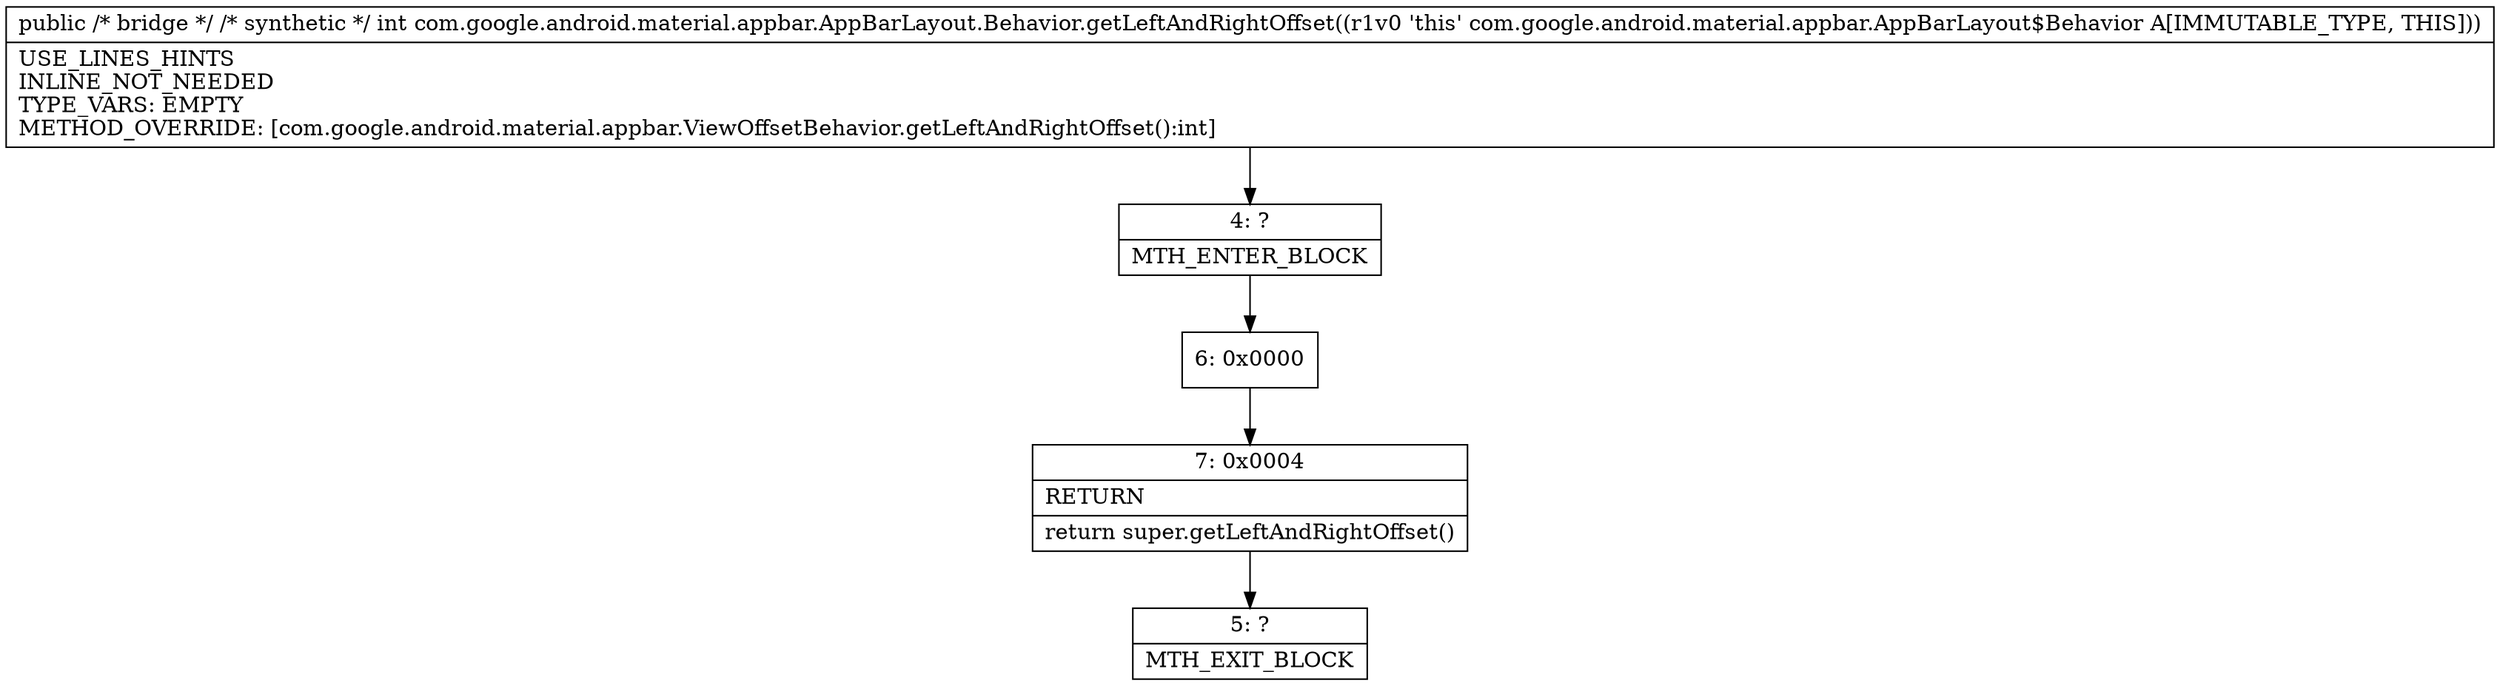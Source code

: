 digraph "CFG forcom.google.android.material.appbar.AppBarLayout.Behavior.getLeftAndRightOffset()I" {
Node_4 [shape=record,label="{4\:\ ?|MTH_ENTER_BLOCK\l}"];
Node_6 [shape=record,label="{6\:\ 0x0000}"];
Node_7 [shape=record,label="{7\:\ 0x0004|RETURN\l|return super.getLeftAndRightOffset()\l}"];
Node_5 [shape=record,label="{5\:\ ?|MTH_EXIT_BLOCK\l}"];
MethodNode[shape=record,label="{public \/* bridge *\/ \/* synthetic *\/ int com.google.android.material.appbar.AppBarLayout.Behavior.getLeftAndRightOffset((r1v0 'this' com.google.android.material.appbar.AppBarLayout$Behavior A[IMMUTABLE_TYPE, THIS]))  | USE_LINES_HINTS\lINLINE_NOT_NEEDED\lTYPE_VARS: EMPTY\lMETHOD_OVERRIDE: [com.google.android.material.appbar.ViewOffsetBehavior.getLeftAndRightOffset():int]\l}"];
MethodNode -> Node_4;Node_4 -> Node_6;
Node_6 -> Node_7;
Node_7 -> Node_5;
}

